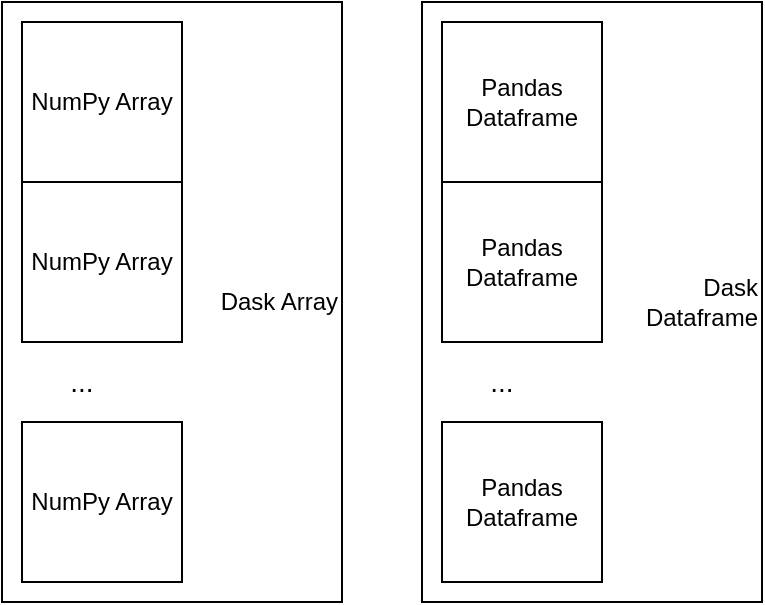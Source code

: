 <mxfile version="15.4.0" type="device"><diagram id="x-r-_ATafDTdP_TVzW4W" name="Page-1"><mxGraphModel dx="1422" dy="755" grid="1" gridSize="10" guides="1" tooltips="1" connect="1" arrows="1" fold="1" page="1" pageScale="1" pageWidth="850" pageHeight="1100" math="0" shadow="0"><root><mxCell id="0"/><mxCell id="1" parent="0"/><mxCell id="LxW_lCanKHkLfU7Z6n-p-5" value="&lt;div align=&quot;right&quot;&gt;Dask Array&lt;/div&gt;" style="rounded=0;whiteSpace=wrap;html=1;align=right;" vertex="1" parent="1"><mxGeometry x="30" y="30" width="170" height="300" as="geometry"/></mxCell><mxCell id="LxW_lCanKHkLfU7Z6n-p-1" value="NumPy Array" style="whiteSpace=wrap;html=1;aspect=fixed;" vertex="1" parent="1"><mxGeometry x="40" y="40" width="80" height="80" as="geometry"/></mxCell><mxCell id="LxW_lCanKHkLfU7Z6n-p-2" value="NumPy Array" style="whiteSpace=wrap;html=1;aspect=fixed;" vertex="1" parent="1"><mxGeometry x="40" y="120" width="80" height="80" as="geometry"/></mxCell><mxCell id="LxW_lCanKHkLfU7Z6n-p-3" value="NumPy Array" style="whiteSpace=wrap;html=1;aspect=fixed;" vertex="1" parent="1"><mxGeometry x="40" y="240" width="80" height="80" as="geometry"/></mxCell><mxCell id="LxW_lCanKHkLfU7Z6n-p-6" value="&lt;font style=&quot;font-size: 14px&quot;&gt;...&lt;/font&gt;" style="text;html=1;strokeColor=none;fillColor=none;align=center;verticalAlign=middle;whiteSpace=wrap;rounded=0;" vertex="1" parent="1"><mxGeometry x="40" y="210" width="60" height="20" as="geometry"/></mxCell><mxCell id="LxW_lCanKHkLfU7Z6n-p-7" value="&lt;div align=&quot;right&quot;&gt;Dask&lt;/div&gt;&lt;div align=&quot;right&quot;&gt;Dataframe&lt;/div&gt;" style="rounded=0;whiteSpace=wrap;html=1;align=right;" vertex="1" parent="1"><mxGeometry x="240" y="30" width="170" height="300" as="geometry"/></mxCell><mxCell id="LxW_lCanKHkLfU7Z6n-p-8" value="Pandas Dataframe" style="whiteSpace=wrap;html=1;aspect=fixed;" vertex="1" parent="1"><mxGeometry x="250" y="40" width="80" height="80" as="geometry"/></mxCell><mxCell id="LxW_lCanKHkLfU7Z6n-p-9" value="Pandas Dataframe" style="whiteSpace=wrap;html=1;aspect=fixed;" vertex="1" parent="1"><mxGeometry x="250" y="120" width="80" height="80" as="geometry"/></mxCell><mxCell id="LxW_lCanKHkLfU7Z6n-p-10" value="Pandas Dataframe" style="whiteSpace=wrap;html=1;aspect=fixed;" vertex="1" parent="1"><mxGeometry x="250" y="240" width="80" height="80" as="geometry"/></mxCell><mxCell id="LxW_lCanKHkLfU7Z6n-p-11" value="&lt;font style=&quot;font-size: 14px&quot;&gt;...&lt;/font&gt;" style="text;html=1;strokeColor=none;fillColor=none;align=center;verticalAlign=middle;whiteSpace=wrap;rounded=0;" vertex="1" parent="1"><mxGeometry x="250" y="210" width="60" height="20" as="geometry"/></mxCell></root></mxGraphModel></diagram></mxfile>